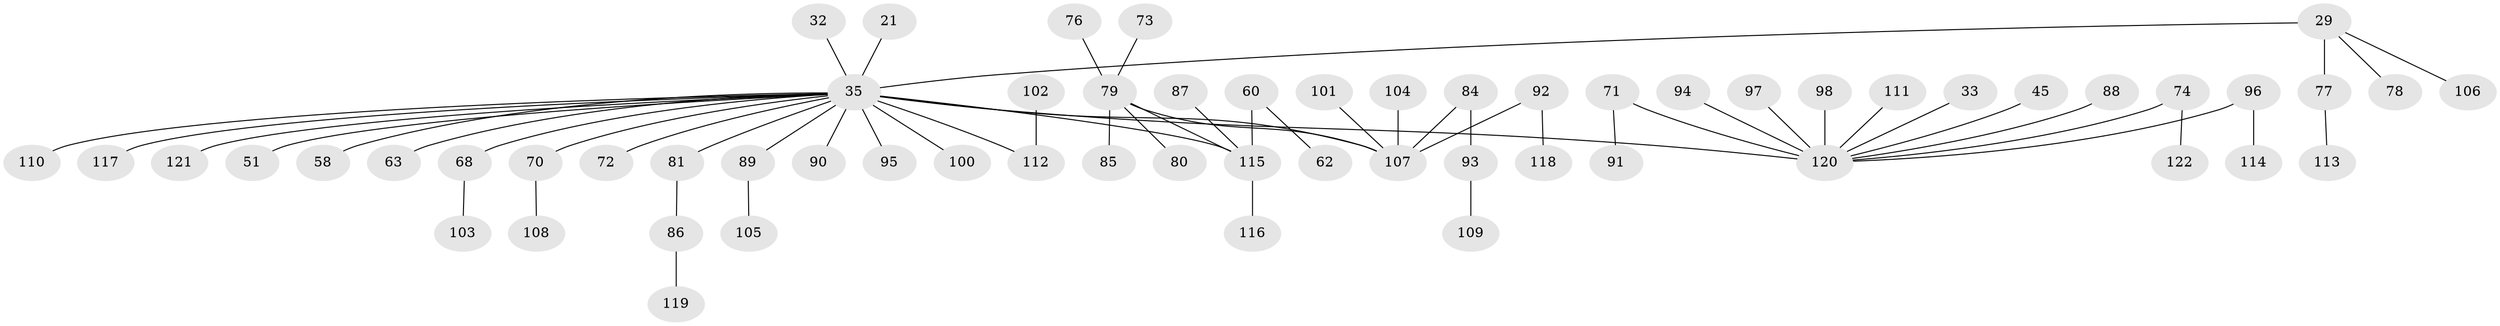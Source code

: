 // original degree distribution, {5: 0.03278688524590164, 6: 0.03278688524590164, 3: 0.09016393442622951, 4: 0.10655737704918032, 2: 0.28688524590163933, 1: 0.45081967213114754}
// Generated by graph-tools (version 1.1) at 2025/45/03/04/25 21:45:05]
// undirected, 61 vertices, 61 edges
graph export_dot {
graph [start="1"]
  node [color=gray90,style=filled];
  21;
  29 [super="+15+19"];
  32;
  33;
  35 [super="+31+25"];
  45;
  51;
  58;
  60;
  62;
  63;
  68 [super="+50"];
  70;
  71;
  72;
  73;
  74;
  76;
  77;
  78;
  79 [super="+66+40+53+65"];
  80;
  81 [super="+57"];
  84;
  85;
  86;
  87;
  88 [super="+59"];
  89 [super="+43"];
  90;
  91;
  92;
  93;
  94;
  95;
  96 [super="+28+37+55"];
  97;
  98;
  100;
  101;
  102;
  103;
  104;
  105;
  106 [super="+54"];
  107 [super="+44+46+47+49+82"];
  108;
  109;
  110;
  111;
  112 [super="+67"];
  113;
  114;
  115 [super="+61+42"];
  116;
  117 [super="+24"];
  118;
  119;
  120 [super="+8+83+99"];
  121;
  122;
  21 -- 35;
  29 -- 77;
  29 -- 78;
  29 -- 35 [weight=2];
  29 -- 106;
  32 -- 35;
  33 -- 120;
  35 -- 100;
  35 -- 70;
  35 -- 63;
  35 -- 95;
  35 -- 72;
  35 -- 90;
  35 -- 110;
  35 -- 51;
  35 -- 121;
  35 -- 58;
  35 -- 68;
  35 -- 112;
  35 -- 120 [weight=3];
  35 -- 117;
  35 -- 115;
  35 -- 89;
  35 -- 107 [weight=3];
  35 -- 81;
  45 -- 120;
  60 -- 62;
  60 -- 115;
  68 -- 103;
  70 -- 108;
  71 -- 91;
  71 -- 120;
  73 -- 79;
  74 -- 122;
  74 -- 120;
  76 -- 79;
  77 -- 113;
  79 -- 80;
  79 -- 85;
  79 -- 115;
  79 -- 107;
  81 -- 86;
  84 -- 93;
  84 -- 107;
  86 -- 119;
  87 -- 115;
  88 -- 120;
  89 -- 105;
  92 -- 118;
  92 -- 107;
  93 -- 109;
  94 -- 120;
  96 -- 120;
  96 -- 114;
  97 -- 120;
  98 -- 120;
  101 -- 107;
  102 -- 112;
  104 -- 107;
  111 -- 120;
  115 -- 116;
}
